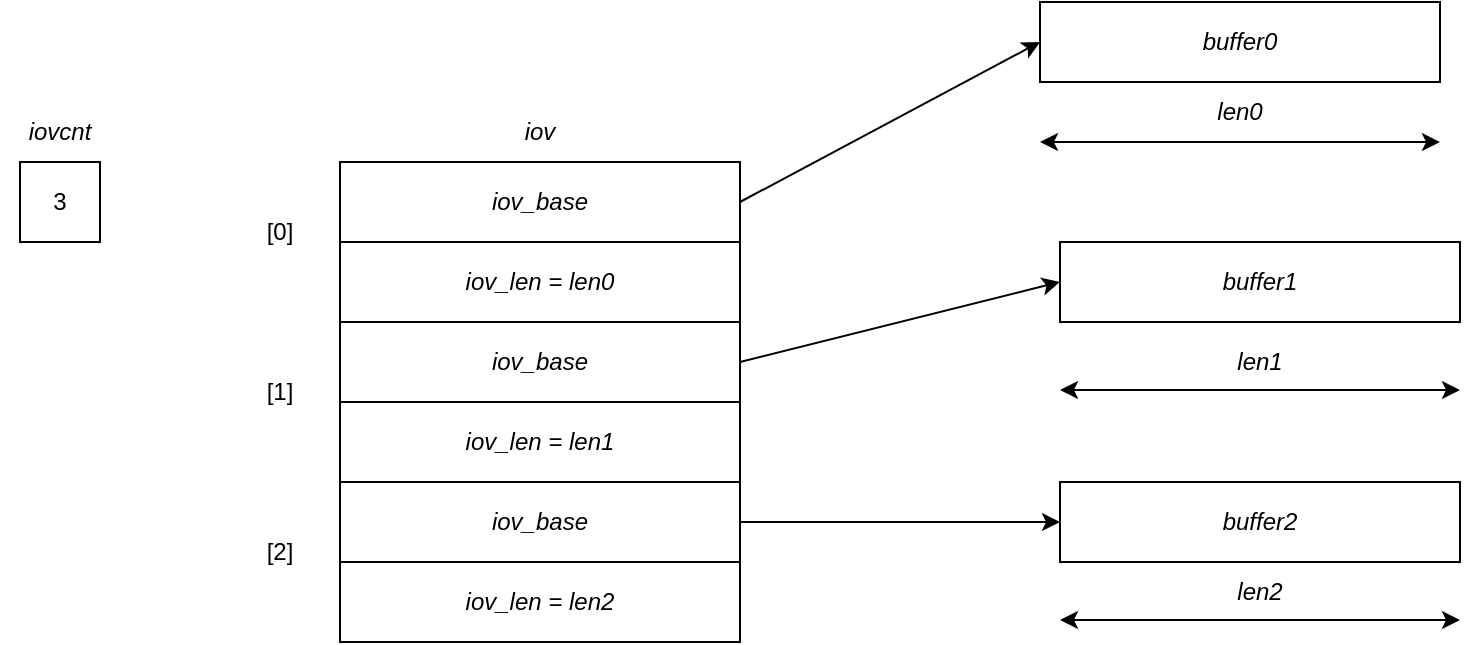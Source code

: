 <mxfile version="26.2.13">
  <diagram name="Page-1" id="dt088NviM-orz3oeSqQj">
    <mxGraphModel dx="1667" dy="790" grid="1" gridSize="10" guides="1" tooltips="1" connect="1" arrows="1" fold="1" page="1" pageScale="1" pageWidth="850" pageHeight="1100" math="0" shadow="0">
      <root>
        <mxCell id="0" />
        <mxCell id="1" parent="0" />
        <mxCell id="maRuH8J9uAaGgJHjYjVi-1" value="3" style="rounded=0;whiteSpace=wrap;html=1;" vertex="1" parent="1">
          <mxGeometry x="40" y="240" width="40" height="40" as="geometry" />
        </mxCell>
        <mxCell id="maRuH8J9uAaGgJHjYjVi-2" value="&lt;i&gt;iovcnt&lt;/i&gt;" style="text;html=1;align=center;verticalAlign=middle;whiteSpace=wrap;rounded=0;" vertex="1" parent="1">
          <mxGeometry x="30" y="210" width="60" height="30" as="geometry" />
        </mxCell>
        <mxCell id="maRuH8J9uAaGgJHjYjVi-3" value="&lt;i&gt;iov_base&lt;/i&gt;" style="rounded=0;whiteSpace=wrap;html=1;" vertex="1" parent="1">
          <mxGeometry x="200" y="240" width="200" height="40" as="geometry" />
        </mxCell>
        <mxCell id="maRuH8J9uAaGgJHjYjVi-4" value="&lt;i&gt;iov&lt;/i&gt;" style="text;html=1;align=center;verticalAlign=middle;whiteSpace=wrap;rounded=0;" vertex="1" parent="1">
          <mxGeometry x="270" y="210" width="60" height="30" as="geometry" />
        </mxCell>
        <mxCell id="maRuH8J9uAaGgJHjYjVi-5" value="&lt;i&gt;iov_len = len0&lt;/i&gt;" style="rounded=0;whiteSpace=wrap;html=1;" vertex="1" parent="1">
          <mxGeometry x="200" y="280" width="200" height="40" as="geometry" />
        </mxCell>
        <mxCell id="maRuH8J9uAaGgJHjYjVi-6" value="[0]" style="text;html=1;align=center;verticalAlign=middle;whiteSpace=wrap;rounded=0;" vertex="1" parent="1">
          <mxGeometry x="140" y="260" width="60" height="30" as="geometry" />
        </mxCell>
        <mxCell id="maRuH8J9uAaGgJHjYjVi-7" value="&lt;i&gt;iov_base&lt;/i&gt;" style="rounded=0;whiteSpace=wrap;html=1;" vertex="1" parent="1">
          <mxGeometry x="200" y="320" width="200" height="40" as="geometry" />
        </mxCell>
        <mxCell id="maRuH8J9uAaGgJHjYjVi-8" value="&lt;i&gt;iov_len = len1&lt;/i&gt;" style="rounded=0;whiteSpace=wrap;html=1;" vertex="1" parent="1">
          <mxGeometry x="200" y="360" width="200" height="40" as="geometry" />
        </mxCell>
        <mxCell id="maRuH8J9uAaGgJHjYjVi-9" value="[1]" style="text;html=1;align=center;verticalAlign=middle;whiteSpace=wrap;rounded=0;" vertex="1" parent="1">
          <mxGeometry x="140" y="340" width="60" height="30" as="geometry" />
        </mxCell>
        <mxCell id="maRuH8J9uAaGgJHjYjVi-18" style="edgeStyle=orthogonalEdgeStyle;rounded=0;orthogonalLoop=1;jettySize=auto;html=1;exitX=1;exitY=0.5;exitDx=0;exitDy=0;entryX=0;entryY=0.5;entryDx=0;entryDy=0;" edge="1" parent="1" source="maRuH8J9uAaGgJHjYjVi-10" target="maRuH8J9uAaGgJHjYjVi-17">
          <mxGeometry relative="1" as="geometry" />
        </mxCell>
        <mxCell id="maRuH8J9uAaGgJHjYjVi-10" value="&lt;i&gt;iov_base&lt;/i&gt;" style="rounded=0;whiteSpace=wrap;html=1;" vertex="1" parent="1">
          <mxGeometry x="200" y="400" width="200" height="40" as="geometry" />
        </mxCell>
        <mxCell id="maRuH8J9uAaGgJHjYjVi-11" value="&lt;i&gt;iov_len = len2&lt;/i&gt;" style="rounded=0;whiteSpace=wrap;html=1;" vertex="1" parent="1">
          <mxGeometry x="200" y="440" width="200" height="40" as="geometry" />
        </mxCell>
        <mxCell id="maRuH8J9uAaGgJHjYjVi-12" value="[2]" style="text;html=1;align=center;verticalAlign=middle;whiteSpace=wrap;rounded=0;" vertex="1" parent="1">
          <mxGeometry x="140" y="420" width="60" height="30" as="geometry" />
        </mxCell>
        <mxCell id="maRuH8J9uAaGgJHjYjVi-13" value="&lt;i&gt;buffer0&lt;/i&gt;" style="rounded=0;whiteSpace=wrap;html=1;" vertex="1" parent="1">
          <mxGeometry x="550" y="160" width="200" height="40" as="geometry" />
        </mxCell>
        <mxCell id="maRuH8J9uAaGgJHjYjVi-15" value="&lt;i&gt;buffer1&lt;/i&gt;" style="rounded=0;whiteSpace=wrap;html=1;" vertex="1" parent="1">
          <mxGeometry x="560" y="280" width="200" height="40" as="geometry" />
        </mxCell>
        <mxCell id="maRuH8J9uAaGgJHjYjVi-17" value="&lt;i&gt;buffer2&lt;/i&gt;" style="rounded=0;whiteSpace=wrap;html=1;" vertex="1" parent="1">
          <mxGeometry x="560" y="400" width="200" height="40" as="geometry" />
        </mxCell>
        <mxCell id="maRuH8J9uAaGgJHjYjVi-19" value="" style="endArrow=classic;startArrow=classic;html=1;rounded=0;" edge="1" parent="1">
          <mxGeometry width="50" height="50" relative="1" as="geometry">
            <mxPoint x="550" y="230" as="sourcePoint" />
            <mxPoint x="750" y="230" as="targetPoint" />
          </mxGeometry>
        </mxCell>
        <mxCell id="maRuH8J9uAaGgJHjYjVi-20" value="&lt;i&gt;len0&lt;/i&gt;" style="text;html=1;align=center;verticalAlign=middle;whiteSpace=wrap;rounded=0;" vertex="1" parent="1">
          <mxGeometry x="620" y="200" width="60" height="30" as="geometry" />
        </mxCell>
        <mxCell id="maRuH8J9uAaGgJHjYjVi-21" value="&lt;i&gt;len1&lt;/i&gt;" style="text;html=1;align=center;verticalAlign=middle;whiteSpace=wrap;rounded=0;" vertex="1" parent="1">
          <mxGeometry x="630" y="325" width="60" height="30" as="geometry" />
        </mxCell>
        <mxCell id="maRuH8J9uAaGgJHjYjVi-22" value="" style="endArrow=classic;startArrow=classic;html=1;rounded=0;" edge="1" parent="1">
          <mxGeometry width="50" height="50" relative="1" as="geometry">
            <mxPoint x="560" y="354" as="sourcePoint" />
            <mxPoint x="760" y="354" as="targetPoint" />
          </mxGeometry>
        </mxCell>
        <mxCell id="maRuH8J9uAaGgJHjYjVi-23" value="&lt;i&gt;len2&lt;/i&gt;" style="text;html=1;align=center;verticalAlign=middle;whiteSpace=wrap;rounded=0;" vertex="1" parent="1">
          <mxGeometry x="630" y="440" width="60" height="30" as="geometry" />
        </mxCell>
        <mxCell id="maRuH8J9uAaGgJHjYjVi-24" value="" style="endArrow=classic;startArrow=classic;html=1;rounded=0;" edge="1" parent="1">
          <mxGeometry width="50" height="50" relative="1" as="geometry">
            <mxPoint x="560" y="469" as="sourcePoint" />
            <mxPoint x="760" y="469" as="targetPoint" />
          </mxGeometry>
        </mxCell>
        <mxCell id="maRuH8J9uAaGgJHjYjVi-25" value="" style="endArrow=classic;html=1;rounded=0;entryX=0;entryY=0.5;entryDx=0;entryDy=0;exitX=1;exitY=0.5;exitDx=0;exitDy=0;" edge="1" parent="1" source="maRuH8J9uAaGgJHjYjVi-3" target="maRuH8J9uAaGgJHjYjVi-13">
          <mxGeometry width="50" height="50" relative="1" as="geometry">
            <mxPoint x="400" y="440" as="sourcePoint" />
            <mxPoint x="450" y="390" as="targetPoint" />
          </mxGeometry>
        </mxCell>
        <mxCell id="maRuH8J9uAaGgJHjYjVi-26" value="" style="endArrow=classic;html=1;rounded=0;entryX=0;entryY=0.5;entryDx=0;entryDy=0;exitX=1;exitY=0.5;exitDx=0;exitDy=0;" edge="1" parent="1" source="maRuH8J9uAaGgJHjYjVi-7" target="maRuH8J9uAaGgJHjYjVi-15">
          <mxGeometry width="50" height="50" relative="1" as="geometry">
            <mxPoint x="400" y="440" as="sourcePoint" />
            <mxPoint x="450" y="390" as="targetPoint" />
          </mxGeometry>
        </mxCell>
      </root>
    </mxGraphModel>
  </diagram>
</mxfile>
